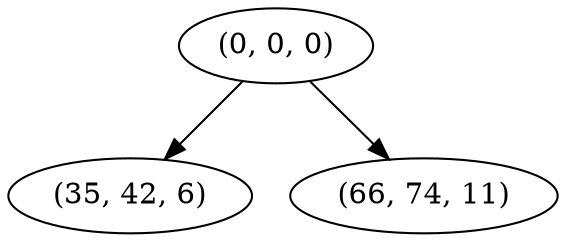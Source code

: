 digraph tree {
    "(0, 0, 0)";
    "(35, 42, 6)";
    "(66, 74, 11)";
    "(0, 0, 0)" -> "(35, 42, 6)";
    "(0, 0, 0)" -> "(66, 74, 11)";
}
